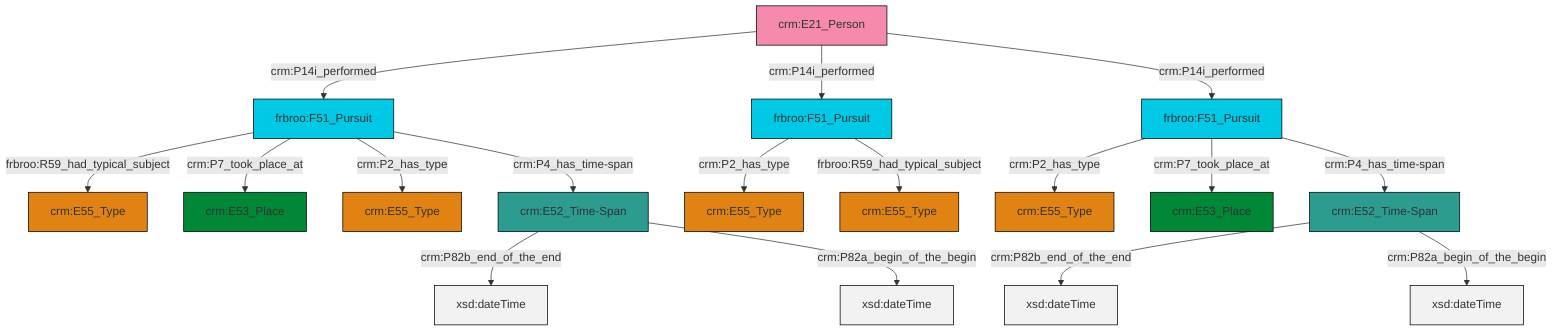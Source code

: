 graph TD
classDef Literal fill:#f2f2f2,stroke:#000000;
classDef CRM_Entity fill:#FFFFFF,stroke:#000000;
classDef Temporal_Entity fill:#00C9E6, stroke:#000000;
classDef Type fill:#E18312, stroke:#000000;
classDef Time-Span fill:#2C9C91, stroke:#000000;
classDef Appellation fill:#FFEB7F, stroke:#000000;
classDef Place fill:#008836, stroke:#000000;
classDef Persistent_Item fill:#B266B2, stroke:#000000;
classDef Conceptual_Object fill:#FFD700, stroke:#000000;
classDef Physical_Thing fill:#D2B48C, stroke:#000000;
classDef Actor fill:#f58aad, stroke:#000000;
classDef PC_Classes fill:#4ce600, stroke:#000000;
classDef Multi fill:#cccccc,stroke:#000000;

0["frbroo:F51_Pursuit"]:::Temporal_Entity -->|crm:P2_has_type| 1["crm:E55_Type"]:::Type
2["crm:E52_Time-Span"]:::Time-Span -->|crm:P82b_end_of_the_end| 3[xsd:dateTime]:::Literal
2["crm:E52_Time-Span"]:::Time-Span -->|crm:P82a_begin_of_the_begin| 7[xsd:dateTime]:::Literal
10["frbroo:F51_Pursuit"]:::Temporal_Entity -->|frbroo:R59_had_typical_subject| 11["crm:E55_Type"]:::Type
0["frbroo:F51_Pursuit"]:::Temporal_Entity -->|frbroo:R59_had_typical_subject| 12["crm:E55_Type"]:::Type
10["frbroo:F51_Pursuit"]:::Temporal_Entity -->|crm:P7_took_place_at| 4["crm:E53_Place"]:::Place
15["frbroo:F51_Pursuit"]:::Temporal_Entity -->|crm:P2_has_type| 8["crm:E55_Type"]:::Type
16["crm:E21_Person"]:::Actor -->|crm:P14i_performed| 10["frbroo:F51_Pursuit"]:::Temporal_Entity
16["crm:E21_Person"]:::Actor -->|crm:P14i_performed| 0["frbroo:F51_Pursuit"]:::Temporal_Entity
15["frbroo:F51_Pursuit"]:::Temporal_Entity -->|crm:P7_took_place_at| 20["crm:E53_Place"]:::Place
15["frbroo:F51_Pursuit"]:::Temporal_Entity -->|crm:P4_has_time-span| 21["crm:E52_Time-Span"]:::Time-Span
10["frbroo:F51_Pursuit"]:::Temporal_Entity -->|crm:P2_has_type| 18["crm:E55_Type"]:::Type
10["frbroo:F51_Pursuit"]:::Temporal_Entity -->|crm:P4_has_time-span| 2["crm:E52_Time-Span"]:::Time-Span
21["crm:E52_Time-Span"]:::Time-Span -->|crm:P82b_end_of_the_end| 28[xsd:dateTime]:::Literal
16["crm:E21_Person"]:::Actor -->|crm:P14i_performed| 15["frbroo:F51_Pursuit"]:::Temporal_Entity
21["crm:E52_Time-Span"]:::Time-Span -->|crm:P82a_begin_of_the_begin| 32[xsd:dateTime]:::Literal